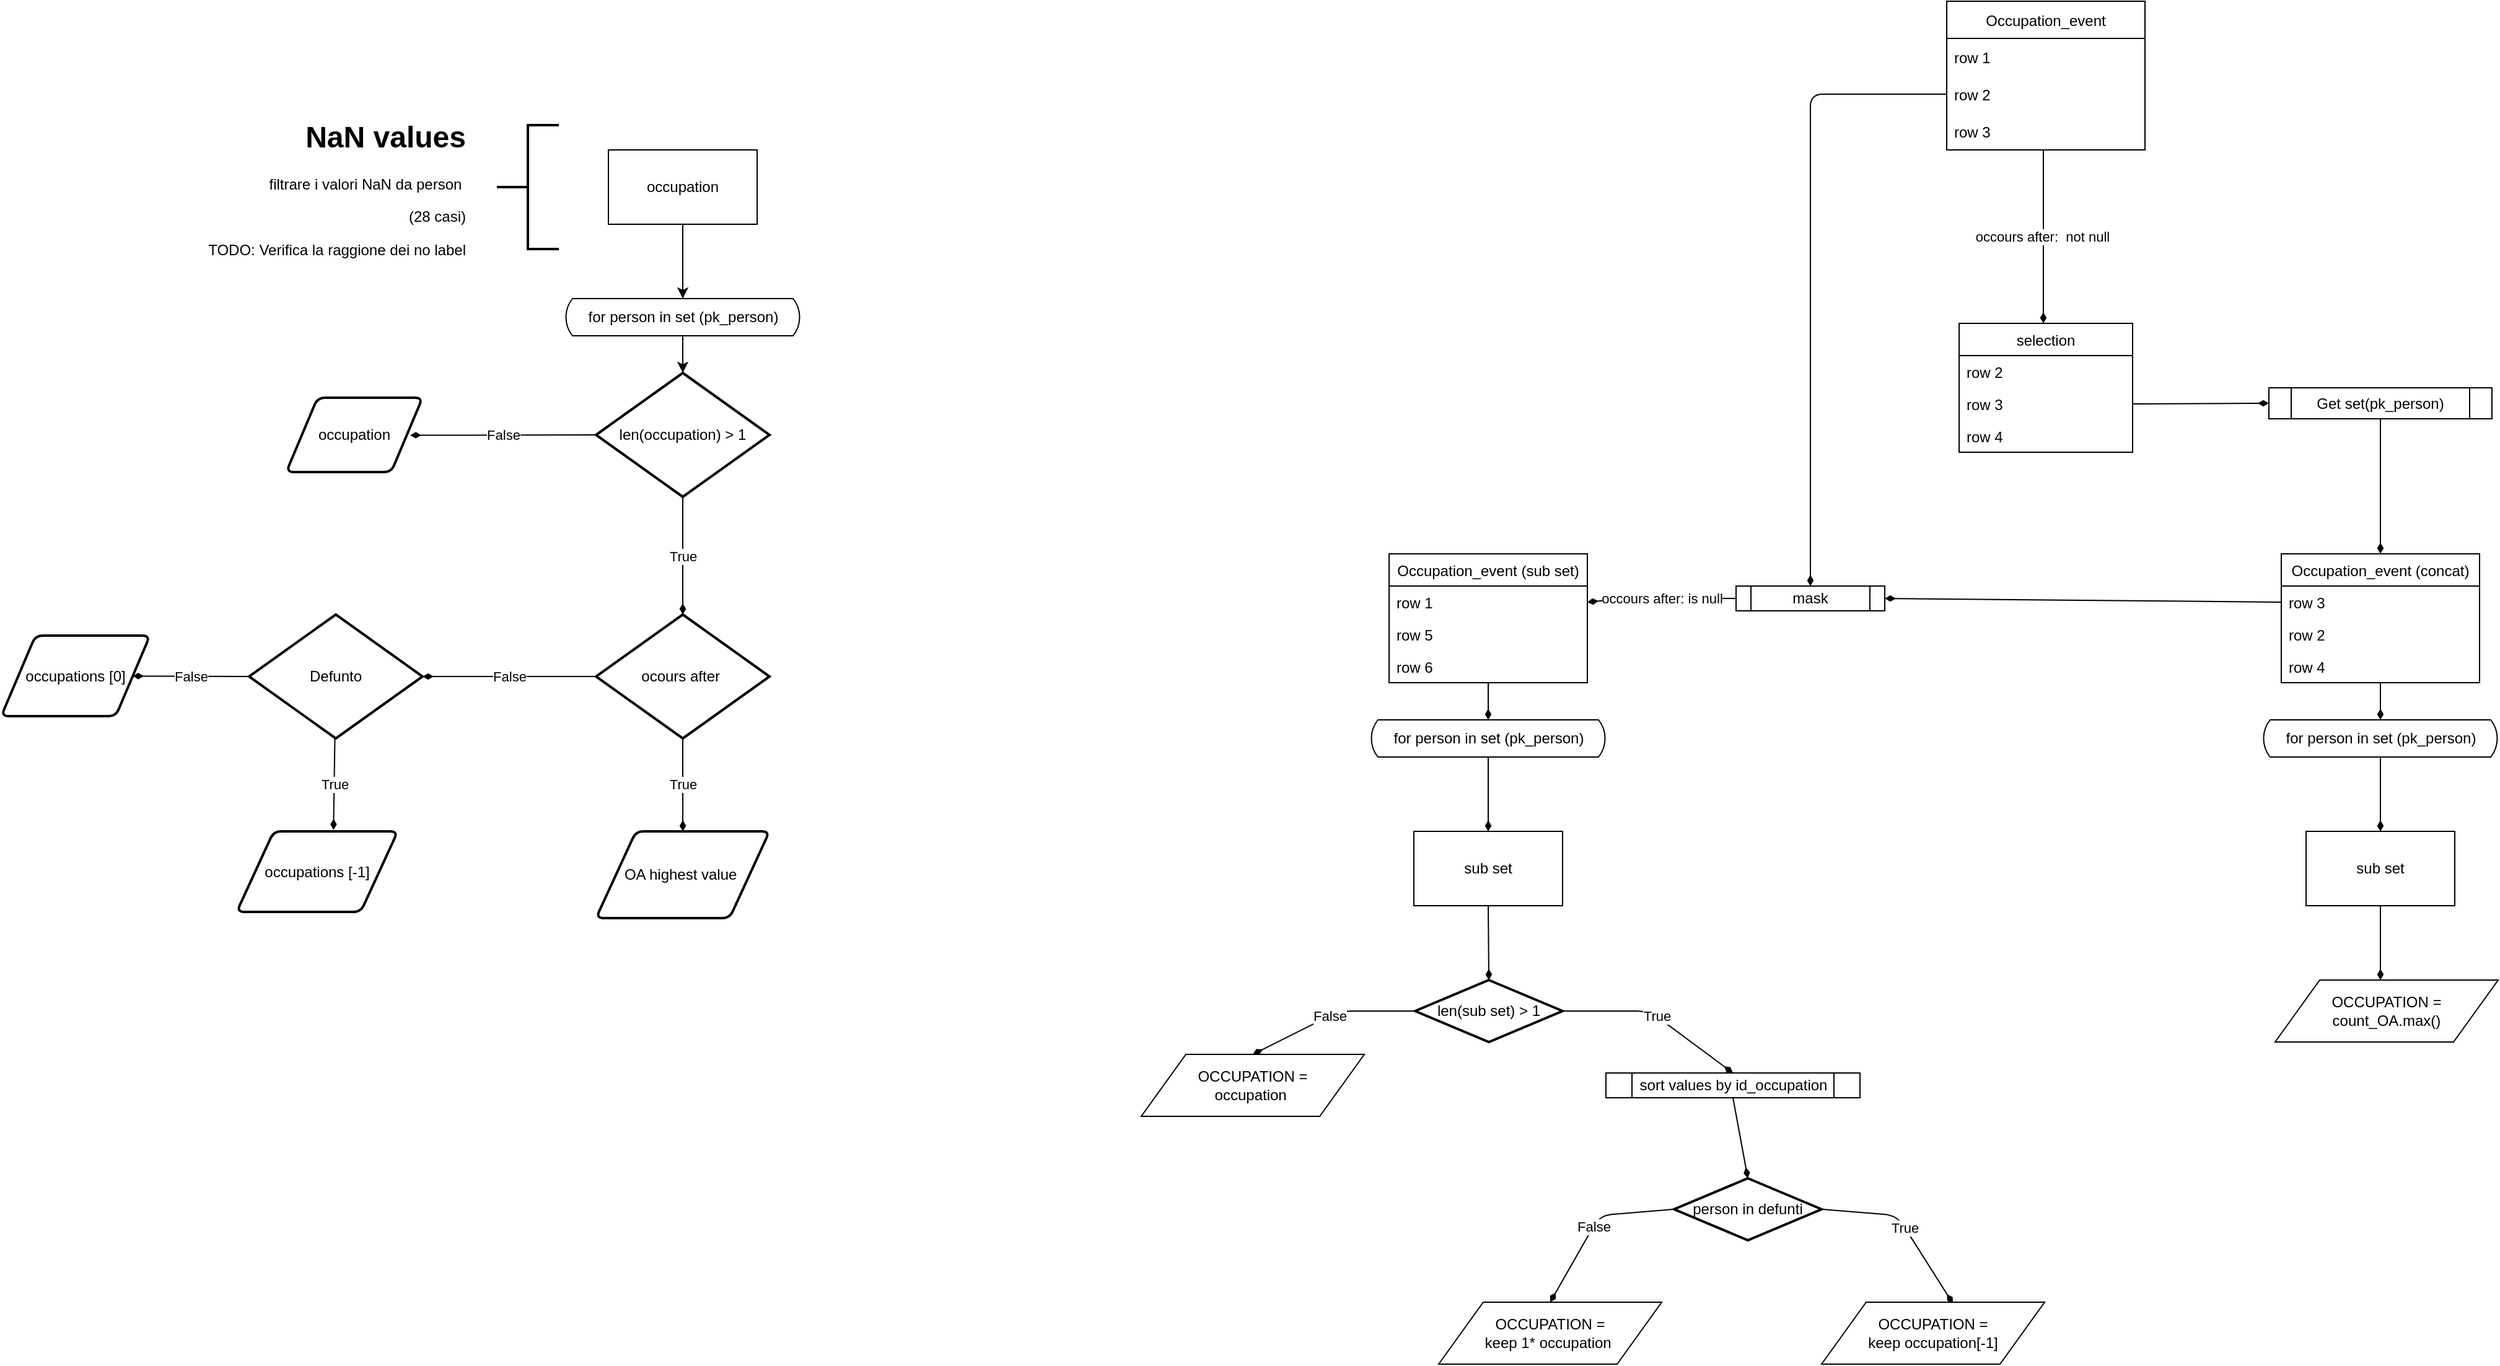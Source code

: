 <mxfile>
    <diagram id="C5TviW6nF4JRxeK3mv4g" name="Pagina-1">
        <mxGraphModel dx="2844" dy="793" grid="1" gridSize="10" guides="1" tooltips="1" connect="1" arrows="1" fold="1" page="1" pageScale="1" pageWidth="827" pageHeight="1169" math="0" shadow="0">
            <root>
                <mxCell id="0"/>
                <mxCell id="1" parent="0"/>
                <mxCell id="3" value="Occupation_event" style="swimlane;fontStyle=0;childLayout=stackLayout;horizontal=1;startSize=30;horizontalStack=0;resizeParent=1;resizeParentMax=0;resizeLast=0;collapsible=1;marginBottom=0;" parent="1" vertex="1">
                    <mxGeometry x="350" y="30" width="160" height="120" as="geometry">
                        <mxRectangle x="360" y="10" width="130" height="30" as="alternateBounds"/>
                    </mxGeometry>
                </mxCell>
                <mxCell id="4" value="row 1" style="text;strokeColor=none;fillColor=none;align=left;verticalAlign=middle;spacingLeft=4;spacingRight=4;overflow=hidden;points=[[0,0.5],[1,0.5]];portConstraint=eastwest;rotatable=0;" parent="3" vertex="1">
                    <mxGeometry y="30" width="160" height="30" as="geometry"/>
                </mxCell>
                <mxCell id="5" value="row 2" style="text;strokeColor=none;fillColor=none;align=left;verticalAlign=middle;spacingLeft=4;spacingRight=4;overflow=hidden;points=[[0,0.5],[1,0.5]];portConstraint=eastwest;rotatable=0;" parent="3" vertex="1">
                    <mxGeometry y="60" width="160" height="30" as="geometry"/>
                </mxCell>
                <mxCell id="6" value="row 3" style="text;strokeColor=none;fillColor=none;align=left;verticalAlign=middle;spacingLeft=4;spacingRight=4;overflow=hidden;points=[[0,0.5],[1,0.5]];portConstraint=eastwest;rotatable=0;" parent="3" vertex="1">
                    <mxGeometry y="90" width="160" height="30" as="geometry"/>
                </mxCell>
                <mxCell id="23" value="occours after:&amp;nbsp; not null" style="edgeStyle=none;html=1;startArrow=none;startFill=0;endArrow=diamondThin;endFill=1;entryX=0.5;entryY=0;entryDx=0;entryDy=0;" parent="1" edge="1">
                    <mxGeometry x="0.0" y="-1" relative="1" as="geometry">
                        <mxPoint x="428" y="150" as="sourcePoint"/>
                        <mxPoint x="428" y="290" as="targetPoint"/>
                        <Array as="points">
                            <mxPoint x="428" y="250"/>
                        </Array>
                        <mxPoint as="offset"/>
                    </mxGeometry>
                </mxCell>
                <mxCell id="29" value="selection" style="swimlane;fontStyle=0;childLayout=stackLayout;horizontal=1;startSize=26;fillColor=none;horizontalStack=0;resizeParent=1;resizeParentMax=0;resizeLast=0;collapsible=1;marginBottom=0;" parent="1" vertex="1">
                    <mxGeometry x="360" y="290" width="140" height="104" as="geometry"/>
                </mxCell>
                <mxCell id="30" value="row 2" style="text;strokeColor=none;fillColor=none;align=left;verticalAlign=top;spacingLeft=4;spacingRight=4;overflow=hidden;rotatable=0;points=[[0,0.5],[1,0.5]];portConstraint=eastwest;" parent="29" vertex="1">
                    <mxGeometry y="26" width="140" height="26" as="geometry"/>
                </mxCell>
                <mxCell id="31" value="row 3" style="text;strokeColor=none;fillColor=none;align=left;verticalAlign=top;spacingLeft=4;spacingRight=4;overflow=hidden;rotatable=0;points=[[0,0.5],[1,0.5]];portConstraint=eastwest;" parent="29" vertex="1">
                    <mxGeometry y="52" width="140" height="26" as="geometry"/>
                </mxCell>
                <mxCell id="32" value="row 4" style="text;strokeColor=none;fillColor=none;align=left;verticalAlign=top;spacingLeft=4;spacingRight=4;overflow=hidden;rotatable=0;points=[[0,0.5],[1,0.5]];portConstraint=eastwest;" parent="29" vertex="1">
                    <mxGeometry y="78" width="140" height="26" as="geometry"/>
                </mxCell>
                <mxCell id="38" style="edgeStyle=none;jumpStyle=none;html=1;exitX=0.5;exitY=1;exitDx=0;exitDy=0;labelBorderColor=none;startArrow=none;startFill=0;endArrow=diamondThin;endFill=1;entryX=0.5;entryY=0;entryDx=0;entryDy=0;" parent="1" source="33" target="41" edge="1">
                    <mxGeometry relative="1" as="geometry">
                        <mxPoint x="650" y="440" as="targetPoint"/>
                    </mxGeometry>
                </mxCell>
                <mxCell id="33" value="Get set(pk_person)" style="shape=process;whiteSpace=wrap;html=1;backgroundOutline=1;" parent="1" vertex="1">
                    <mxGeometry x="610" y="342" width="180" height="25" as="geometry"/>
                </mxCell>
                <mxCell id="34" style="edgeStyle=none;html=1;exitX=1;exitY=0.5;exitDx=0;exitDy=0;entryX=0;entryY=0.5;entryDx=0;entryDy=0;labelBorderColor=none;startArrow=none;startFill=0;endArrow=diamondThin;endFill=1;" parent="1" source="31" target="33" edge="1">
                    <mxGeometry relative="1" as="geometry"/>
                </mxCell>
                <mxCell id="37" style="edgeStyle=none;html=1;exitX=0;exitY=0.5;exitDx=0;exitDy=0;entryX=0.5;entryY=0;entryDx=0;entryDy=0;labelBorderColor=none;startArrow=none;startFill=0;endArrow=diamondThin;endFill=1;jumpStyle=none;" parent="1" source="5" target="45" edge="1">
                    <mxGeometry relative="1" as="geometry">
                        <mxPoint x="200" y="450" as="targetPoint"/>
                        <Array as="points">
                            <mxPoint x="240" y="105"/>
                        </Array>
                    </mxGeometry>
                </mxCell>
                <mxCell id="53" style="edgeStyle=none;html=1;exitX=0.5;exitY=1;exitDx=0;exitDy=0;entryX=0.5;entryY=0;entryDx=0;entryDy=0;entryPerimeter=0;endArrow=diamondThin;endFill=1;" parent="1" source="41" target="52" edge="1">
                    <mxGeometry relative="1" as="geometry"/>
                </mxCell>
                <mxCell id="41" value="Occupation_event (concat)" style="swimlane;fontStyle=0;childLayout=stackLayout;horizontal=1;startSize=26;fillColor=none;horizontalStack=0;resizeParent=1;resizeParentMax=0;resizeLast=0;collapsible=1;marginBottom=0;" parent="1" vertex="1">
                    <mxGeometry x="620" y="476" width="160" height="104" as="geometry">
                        <mxRectangle x="610" y="502" width="180" height="26" as="alternateBounds"/>
                    </mxGeometry>
                </mxCell>
                <mxCell id="43" value="row 3" style="text;strokeColor=none;fillColor=none;align=left;verticalAlign=top;spacingLeft=4;spacingRight=4;overflow=hidden;rotatable=0;points=[[0,0.5],[1,0.5]];portConstraint=eastwest;" parent="41" vertex="1">
                    <mxGeometry y="26" width="160" height="26" as="geometry"/>
                </mxCell>
                <mxCell id="42" value="row 2" style="text;strokeColor=none;fillColor=none;align=left;verticalAlign=top;spacingLeft=4;spacingRight=4;overflow=hidden;rotatable=0;points=[[0,0.5],[1,0.5]];portConstraint=eastwest;" parent="41" vertex="1">
                    <mxGeometry y="52" width="160" height="26" as="geometry"/>
                </mxCell>
                <mxCell id="44" value="row 4" style="text;strokeColor=none;fillColor=none;align=left;verticalAlign=top;spacingLeft=4;spacingRight=4;overflow=hidden;rotatable=0;points=[[0,0.5],[1,0.5]];portConstraint=eastwest;" parent="41" vertex="1">
                    <mxGeometry y="78" width="160" height="26" as="geometry"/>
                </mxCell>
                <mxCell id="68" value="occours after: is null" style="edgeStyle=none;html=1;exitX=0;exitY=0.5;exitDx=0;exitDy=0;startArrow=none;startFill=0;endArrow=diamondThin;endFill=1;entryX=1;entryY=0.5;entryDx=0;entryDy=0;" parent="1" source="45" target="48" edge="1">
                    <mxGeometry relative="1" as="geometry">
                        <mxPoint x="30" y="512" as="targetPoint"/>
                        <Array as="points">
                            <mxPoint x="90" y="512"/>
                        </Array>
                    </mxGeometry>
                </mxCell>
                <mxCell id="45" value="mask" style="shape=process;whiteSpace=wrap;html=1;backgroundOutline=1;" parent="1" vertex="1">
                    <mxGeometry x="180" y="502" width="120" height="20" as="geometry"/>
                </mxCell>
                <mxCell id="46" style="edgeStyle=none;jumpStyle=none;html=1;exitX=0;exitY=0.5;exitDx=0;exitDy=0;entryX=1;entryY=0.5;entryDx=0;entryDy=0;labelBorderColor=none;startArrow=none;startFill=0;endArrow=diamondThin;endFill=1;" parent="1" source="43" target="45" edge="1">
                    <mxGeometry relative="1" as="geometry"/>
                </mxCell>
                <mxCell id="76" style="edgeStyle=none;html=1;exitX=0.5;exitY=1;exitDx=0;exitDy=0;startArrow=none;startFill=0;endArrow=diamondThin;endFill=1;" parent="1" source="47" target="74" edge="1">
                    <mxGeometry relative="1" as="geometry"/>
                </mxCell>
                <mxCell id="47" value="Occupation_event (sub set)" style="swimlane;fontStyle=0;childLayout=stackLayout;horizontal=1;startSize=26;fillColor=none;horizontalStack=0;resizeParent=1;resizeParentMax=0;resizeLast=0;collapsible=1;marginBottom=0;" parent="1" vertex="1">
                    <mxGeometry x="-100" y="476" width="160" height="104" as="geometry">
                        <mxRectangle x="-110" y="476" width="180" height="26" as="alternateBounds"/>
                    </mxGeometry>
                </mxCell>
                <mxCell id="48" value="row 1" style="text;strokeColor=none;fillColor=none;align=left;verticalAlign=top;spacingLeft=4;spacingRight=4;overflow=hidden;rotatable=0;points=[[0,0.5],[1,0.5]];portConstraint=eastwest;" parent="47" vertex="1">
                    <mxGeometry y="26" width="160" height="26" as="geometry"/>
                </mxCell>
                <mxCell id="49" value="row 5" style="text;strokeColor=none;fillColor=none;align=left;verticalAlign=top;spacingLeft=4;spacingRight=4;overflow=hidden;rotatable=0;points=[[0,0.5],[1,0.5]];portConstraint=eastwest;" parent="47" vertex="1">
                    <mxGeometry y="52" width="160" height="26" as="geometry"/>
                </mxCell>
                <mxCell id="50" value="row 6" style="text;strokeColor=none;fillColor=none;align=left;verticalAlign=top;spacingLeft=4;spacingRight=4;overflow=hidden;rotatable=0;points=[[0,0.5],[1,0.5]];portConstraint=eastwest;" parent="47" vertex="1">
                    <mxGeometry y="78" width="160" height="26" as="geometry"/>
                </mxCell>
                <mxCell id="57" value="" style="edgeStyle=none;html=1;endArrow=diamondThin;endFill=1;" parent="1" source="52" target="56" edge="1">
                    <mxGeometry relative="1" as="geometry"/>
                </mxCell>
                <mxCell id="52" value="for person in set (pk_person)" style="html=1;dashed=0;whitespace=wrap;shape=mxgraph.dfd.loop" parent="1" vertex="1">
                    <mxGeometry x="605" y="610" width="190" height="30" as="geometry"/>
                </mxCell>
                <mxCell id="63" style="edgeStyle=none;html=1;exitX=0.5;exitY=1;exitDx=0;exitDy=0;entryX=0.5;entryY=0;entryDx=0;entryDy=0;entryPerimeter=0;startArrow=none;startFill=0;endArrow=diamondThin;endFill=1;" parent="1" source="56" edge="1">
                    <mxGeometry relative="1" as="geometry">
                        <mxPoint x="700" y="820.0" as="targetPoint"/>
                    </mxGeometry>
                </mxCell>
                <mxCell id="56" value="sub set" style="whiteSpace=wrap;html=1;dashed=0;" parent="1" vertex="1">
                    <mxGeometry x="640" y="700" width="120" height="60" as="geometry"/>
                </mxCell>
                <mxCell id="78" style="edgeStyle=none;html=1;exitX=0.5;exitY=1;exitDx=0;exitDy=0;exitPerimeter=0;startArrow=none;startFill=0;endArrow=diamondThin;endFill=1;" parent="1" source="74" target="77" edge="1">
                    <mxGeometry relative="1" as="geometry"/>
                </mxCell>
                <mxCell id="74" value="for person in set (pk_person)" style="html=1;dashed=0;whitespace=wrap;shape=mxgraph.dfd.loop" parent="1" vertex="1">
                    <mxGeometry x="-115" y="610" width="190" height="30" as="geometry"/>
                </mxCell>
                <mxCell id="80" style="edgeStyle=none;html=1;exitX=0.5;exitY=1;exitDx=0;exitDy=0;entryX=0.5;entryY=0;entryDx=0;entryDy=0;entryPerimeter=0;startArrow=none;startFill=0;endArrow=diamondThin;endFill=1;" parent="1" source="77" target="79" edge="1">
                    <mxGeometry relative="1" as="geometry"/>
                </mxCell>
                <mxCell id="77" value="sub set" style="whiteSpace=wrap;html=1;dashed=0;" parent="1" vertex="1">
                    <mxGeometry x="-80" y="700" width="120" height="60" as="geometry"/>
                </mxCell>
                <mxCell id="83" value="False" style="edgeStyle=none;html=1;entryX=0.5;entryY=0;entryDx=0;entryDy=0;startArrow=none;startFill=0;endArrow=diamondThin;endFill=1;" parent="1" source="79" target="82" edge="1">
                    <mxGeometry relative="1" as="geometry">
                        <Array as="points">
                            <mxPoint x="-140" y="845"/>
                        </Array>
                    </mxGeometry>
                </mxCell>
                <mxCell id="87" value="True" style="edgeStyle=none;html=1;exitX=1;exitY=0.5;exitDx=0;exitDy=0;exitPerimeter=0;entryX=0.5;entryY=0;entryDx=0;entryDy=0;startArrow=none;startFill=0;endArrow=diamondThin;endFill=1;" parent="1" source="79" target="86" edge="1">
                    <mxGeometry relative="1" as="geometry">
                        <Array as="points">
                            <mxPoint x="110" y="845"/>
                        </Array>
                    </mxGeometry>
                </mxCell>
                <mxCell id="79" value="len(sub set) &amp;gt; 1" style="strokeWidth=2;html=1;shape=mxgraph.flowchart.decision;whiteSpace=wrap;" parent="1" vertex="1">
                    <mxGeometry x="-79" y="820" width="119" height="50" as="geometry"/>
                </mxCell>
                <mxCell id="82" value="OCCUPATION = &lt;br&gt;occupation&amp;nbsp;" style="shape=parallelogram;perimeter=parallelogramPerimeter;whiteSpace=wrap;html=1;dashed=0;" parent="1" vertex="1">
                    <mxGeometry x="-300" y="880" width="180" height="50" as="geometry"/>
                </mxCell>
                <mxCell id="84" value="OCCUPATION = &lt;br&gt;keep 1* occupation&amp;nbsp;" style="shape=parallelogram;perimeter=parallelogramPerimeter;whiteSpace=wrap;html=1;dashed=0;" parent="1" vertex="1">
                    <mxGeometry x="-60" y="1080" width="180" height="50" as="geometry"/>
                </mxCell>
                <mxCell id="88" style="edgeStyle=none;html=1;exitX=0.5;exitY=1;exitDx=0;exitDy=0;entryX=0.5;entryY=0;entryDx=0;entryDy=0;startArrow=none;startFill=0;endArrow=diamondThin;endFill=1;entryPerimeter=0;" parent="1" source="86" target="106" edge="1">
                    <mxGeometry relative="1" as="geometry"/>
                </mxCell>
                <mxCell id="86" value="sort values by id_occupation" style="shape=process;whiteSpace=wrap;html=1;backgroundOutline=1;" parent="1" vertex="1">
                    <mxGeometry x="75" y="895" width="205" height="20" as="geometry"/>
                </mxCell>
                <mxCell id="116" style="edgeStyle=none;html=1;exitX=0.5;exitY=1;exitDx=0;exitDy=0;entryX=0.5;entryY=0;entryDx=0;entryDy=0;entryPerimeter=0;" edge="1" parent="1" source="89" target="115">
                    <mxGeometry relative="1" as="geometry"/>
                </mxCell>
                <mxCell id="89" value="occupation" style="rounded=0;whiteSpace=wrap;html=1;" parent="1" vertex="1">
                    <mxGeometry x="-730" y="150" width="120" height="60" as="geometry"/>
                </mxCell>
                <mxCell id="92" value="False" style="edgeStyle=none;html=1;exitX=0;exitY=0.5;exitDx=0;exitDy=0;exitPerimeter=0;startArrow=none;startFill=0;endArrow=diamondThin;endFill=1;" parent="1" source="91" edge="1">
                    <mxGeometry relative="1" as="geometry">
                        <mxPoint x="-890" y="380.296" as="targetPoint"/>
                    </mxGeometry>
                </mxCell>
                <mxCell id="93" value="True" style="edgeStyle=none;html=1;exitX=0.5;exitY=1;exitDx=0;exitDy=0;exitPerimeter=0;startArrow=none;startFill=0;endArrow=diamondThin;endFill=1;entryX=0.5;entryY=0;entryDx=0;entryDy=0;entryPerimeter=0;" parent="1" source="91" target="95" edge="1">
                    <mxGeometry relative="1" as="geometry">
                        <mxPoint x="-669.963" y="530" as="targetPoint"/>
                    </mxGeometry>
                </mxCell>
                <mxCell id="91" value="len(occupation) &amp;gt; 1" style="strokeWidth=2;html=1;shape=mxgraph.flowchart.decision;whiteSpace=wrap;" parent="1" vertex="1">
                    <mxGeometry x="-740" y="330" width="140" height="100" as="geometry"/>
                </mxCell>
                <mxCell id="94" value="occupation" style="shape=parallelogram;html=1;strokeWidth=2;perimeter=parallelogramPerimeter;whiteSpace=wrap;rounded=1;arcSize=12;size=0.23;" parent="1" vertex="1">
                    <mxGeometry x="-990" y="350" width="110" height="60" as="geometry"/>
                </mxCell>
                <mxCell id="96" value="False" style="edgeStyle=none;html=1;startArrow=none;startFill=0;endArrow=diamondThin;endFill=1;" parent="1" source="95" edge="1">
                    <mxGeometry relative="1" as="geometry">
                        <mxPoint x="-880" y="575" as="targetPoint"/>
                    </mxGeometry>
                </mxCell>
                <mxCell id="98" value="True" style="edgeStyle=none;html=1;exitX=0.5;exitY=1;exitDx=0;exitDy=0;exitPerimeter=0;startArrow=none;startFill=0;endArrow=diamondThin;endFill=1;" parent="1" source="95" edge="1">
                    <mxGeometry relative="1" as="geometry">
                        <mxPoint x="-669.963" y="700" as="targetPoint"/>
                    </mxGeometry>
                </mxCell>
                <mxCell id="95" value="ocours after&amp;nbsp;" style="strokeWidth=2;html=1;shape=mxgraph.flowchart.decision;whiteSpace=wrap;" parent="1" vertex="1">
                    <mxGeometry x="-740" y="525" width="140" height="100" as="geometry"/>
                </mxCell>
                <mxCell id="97" value="occupations [0]" style="shape=parallelogram;html=1;strokeWidth=2;perimeter=parallelogramPerimeter;whiteSpace=wrap;rounded=1;arcSize=12;size=0.23;" parent="1" vertex="1">
                    <mxGeometry x="-1220" y="542" width="120" height="65" as="geometry"/>
                </mxCell>
                <mxCell id="99" value="OA highest&amp;nbsp;value&amp;nbsp;" style="shape=parallelogram;html=1;strokeWidth=2;perimeter=parallelogramPerimeter;whiteSpace=wrap;rounded=1;arcSize=12;size=0.23;" parent="1" vertex="1">
                    <mxGeometry x="-740" y="700" width="140" height="70" as="geometry"/>
                </mxCell>
                <mxCell id="101" value="True" style="edgeStyle=none;html=1;startArrow=none;startFill=0;endArrow=diamondThin;endFill=1;entryX=0.601;entryY=-0.018;entryDx=0;entryDy=0;entryPerimeter=0;" parent="1" source="100" target="103" edge="1">
                    <mxGeometry relative="1" as="geometry">
                        <mxPoint x="-950" y="680" as="targetPoint"/>
                    </mxGeometry>
                </mxCell>
                <mxCell id="102" value="False" style="edgeStyle=none;html=1;exitX=0;exitY=0.5;exitDx=0;exitDy=0;exitPerimeter=0;startArrow=none;startFill=0;endArrow=diamondThin;endFill=1;" parent="1" source="100" target="97" edge="1">
                    <mxGeometry relative="1" as="geometry"/>
                </mxCell>
                <mxCell id="100" value="Defunto" style="strokeWidth=2;html=1;shape=mxgraph.flowchart.decision;whiteSpace=wrap;" parent="1" vertex="1">
                    <mxGeometry x="-1020" y="525" width="140" height="100" as="geometry"/>
                </mxCell>
                <mxCell id="103" value="occupations [-1]" style="shape=parallelogram;html=1;strokeWidth=2;perimeter=parallelogramPerimeter;whiteSpace=wrap;rounded=1;arcSize=12;size=0.23;" parent="1" vertex="1">
                    <mxGeometry x="-1030" y="700" width="130" height="65" as="geometry"/>
                </mxCell>
                <mxCell id="104" value="" style="strokeWidth=2;html=1;shape=mxgraph.flowchart.annotation_2;align=left;labelPosition=right;pointerEvents=1;" parent="1" vertex="1">
                    <mxGeometry x="-820" y="130" width="50" height="100" as="geometry"/>
                </mxCell>
                <mxCell id="105" value="&lt;h1&gt;NaN values&lt;/h1&gt;&lt;p&gt;filtrare i valori NaN da person&amp;nbsp;&lt;/p&gt;&lt;p&gt;&lt;span style=&quot;white-space: pre&quot;&gt;&#9;&lt;/span&gt;&lt;span style=&quot;white-space: pre&quot;&gt;&#9;&lt;/span&gt;(28 casi)&lt;/p&gt;&lt;p&gt;TODO: Verifica la raggione dei no label&lt;/p&gt;" style="text;html=1;strokeColor=none;fillColor=none;spacing=5;spacingTop=-20;whiteSpace=wrap;overflow=hidden;rounded=0;align=right;" parent="1" vertex="1">
                    <mxGeometry x="-1080" y="120" width="240" height="120" as="geometry"/>
                </mxCell>
                <mxCell id="107" value="False" style="edgeStyle=none;html=1;exitX=0;exitY=0.5;exitDx=0;exitDy=0;exitPerimeter=0;entryX=0.5;entryY=0;entryDx=0;entryDy=0;startArrow=none;startFill=0;endArrow=diamondThin;endFill=1;" parent="1" source="106" target="84" edge="1">
                    <mxGeometry relative="1" as="geometry">
                        <Array as="points">
                            <mxPoint x="70" y="1010"/>
                        </Array>
                    </mxGeometry>
                </mxCell>
                <mxCell id="110" value="True" style="edgeStyle=none;html=1;exitX=1;exitY=0.5;exitDx=0;exitDy=0;exitPerimeter=0;entryX=0.589;entryY=0.022;entryDx=0;entryDy=0;entryPerimeter=0;startArrow=none;startFill=0;endArrow=diamondThin;endFill=1;" parent="1" source="106" target="108" edge="1">
                    <mxGeometry relative="1" as="geometry">
                        <Array as="points">
                            <mxPoint x="310" y="1010"/>
                        </Array>
                    </mxGeometry>
                </mxCell>
                <mxCell id="106" value="person in defunti" style="strokeWidth=2;html=1;shape=mxgraph.flowchart.decision;whiteSpace=wrap;" parent="1" vertex="1">
                    <mxGeometry x="130" y="980" width="119" height="50" as="geometry"/>
                </mxCell>
                <mxCell id="108" value="OCCUPATION = &lt;br&gt;keep occupation[-1]" style="shape=parallelogram;perimeter=parallelogramPerimeter;whiteSpace=wrap;html=1;dashed=0;" parent="1" vertex="1">
                    <mxGeometry x="249" y="1080" width="180" height="50" as="geometry"/>
                </mxCell>
                <mxCell id="114" value="OCCUPATION = &lt;br&gt;count_OA.max()" style="shape=parallelogram;perimeter=parallelogramPerimeter;whiteSpace=wrap;html=1;dashed=0;" parent="1" vertex="1">
                    <mxGeometry x="615" y="820" width="180" height="50" as="geometry"/>
                </mxCell>
                <mxCell id="117" style="edgeStyle=none;html=1;exitX=0.5;exitY=1;exitDx=0;exitDy=0;exitPerimeter=0;entryX=0.5;entryY=0;entryDx=0;entryDy=0;entryPerimeter=0;" edge="1" parent="1" source="115" target="91">
                    <mxGeometry relative="1" as="geometry">
                        <mxPoint x="-670" y="310" as="sourcePoint"/>
                    </mxGeometry>
                </mxCell>
                <mxCell id="115" value="for person in set (pk_person)" style="html=1;dashed=0;whitespace=wrap;shape=mxgraph.dfd.loop" vertex="1" parent="1">
                    <mxGeometry x="-765" y="270" width="190" height="30" as="geometry"/>
                </mxCell>
            </root>
        </mxGraphModel>
    </diagram>
</mxfile>